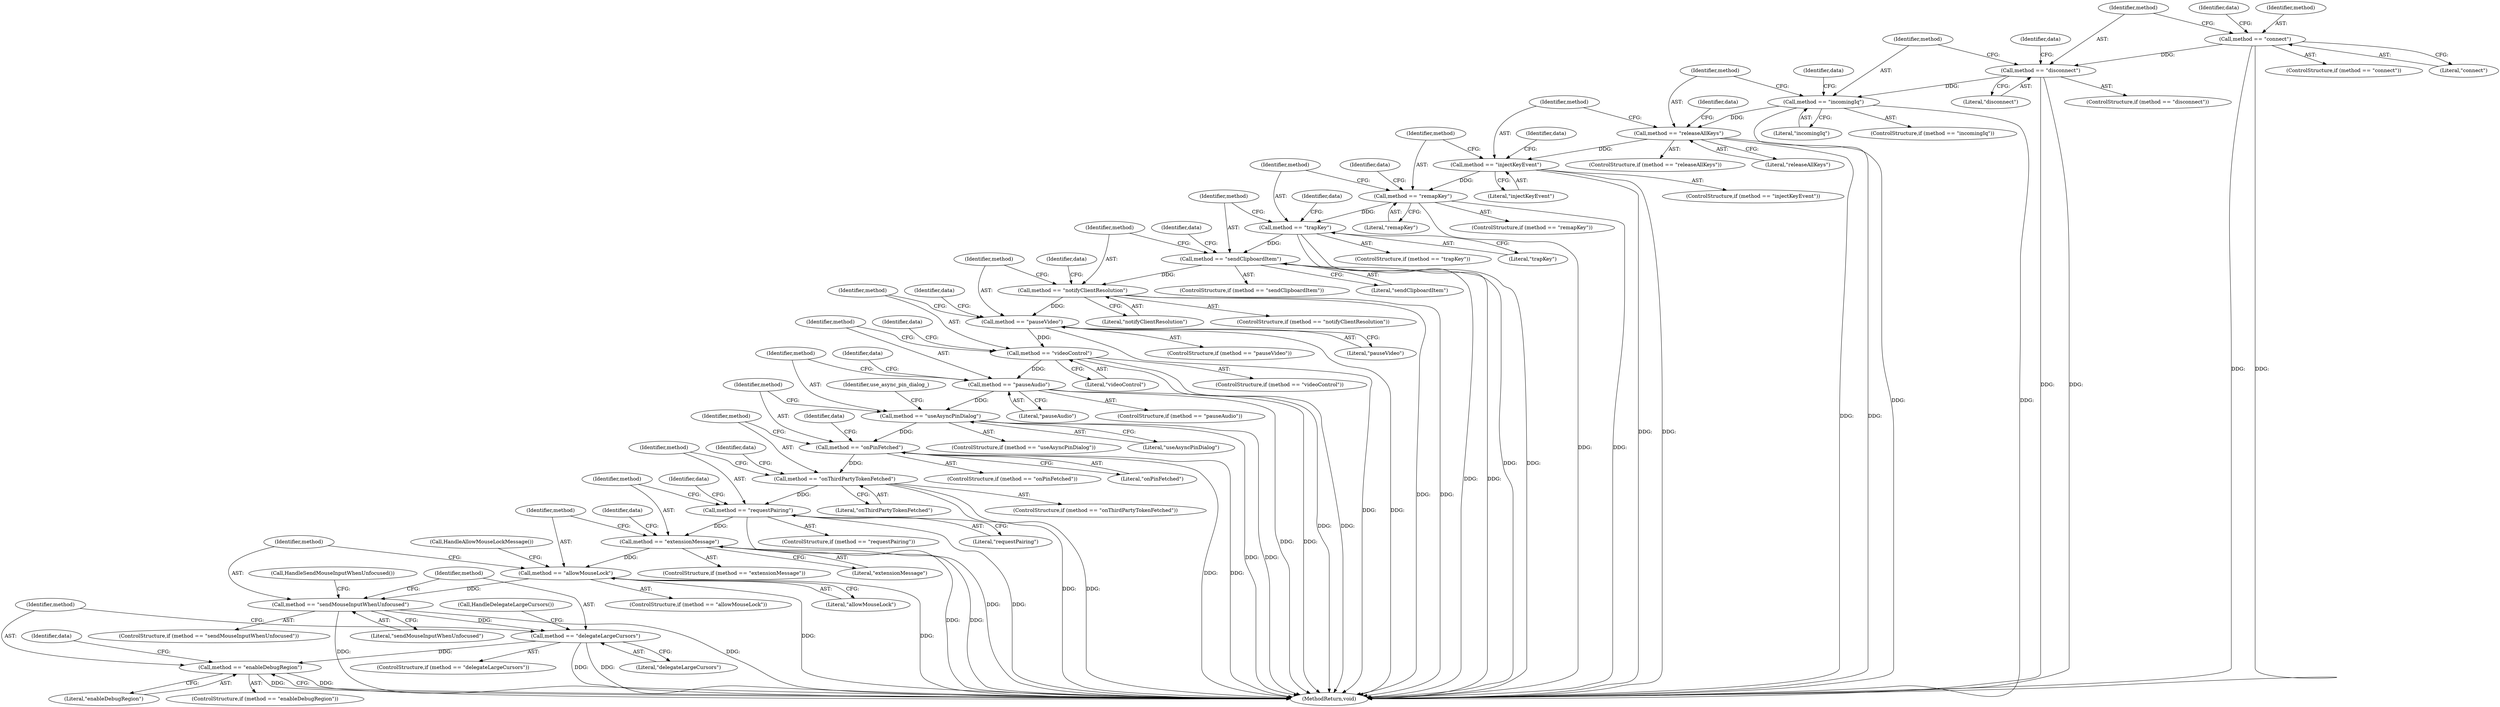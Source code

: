 digraph "0_Chrome_dde871628c04863cf5992cb17e3e40f2ba576279@API" {
"1000158" [label="(Call,method == \"connect\")"];
"1000167" [label="(Call,method == \"disconnect\")"];
"1000176" [label="(Call,method == \"incomingIq\")"];
"1000185" [label="(Call,method == \"releaseAllKeys\")"];
"1000194" [label="(Call,method == \"injectKeyEvent\")"];
"1000203" [label="(Call,method == \"remapKey\")"];
"1000212" [label="(Call,method == \"trapKey\")"];
"1000221" [label="(Call,method == \"sendClipboardItem\")"];
"1000230" [label="(Call,method == \"notifyClientResolution\")"];
"1000239" [label="(Call,method == \"pauseVideo\")"];
"1000248" [label="(Call,method == \"videoControl\")"];
"1000257" [label="(Call,method == \"pauseAudio\")"];
"1000266" [label="(Call,method == \"useAsyncPinDialog\")"];
"1000275" [label="(Call,method == \"onPinFetched\")"];
"1000284" [label="(Call,method == \"onThirdPartyTokenFetched\")"];
"1000293" [label="(Call,method == \"requestPairing\")"];
"1000302" [label="(Call,method == \"extensionMessage\")"];
"1000311" [label="(Call,method == \"allowMouseLock\")"];
"1000318" [label="(Call,method == \"sendMouseInputWhenUnfocused\")"];
"1000325" [label="(Call,method == \"delegateLargeCursors\")"];
"1000332" [label="(Call,method == \"enableDebugRegion\")"];
"1000276" [label="(Identifier,method)"];
"1000315" [label="(Call,HandleAllowMouseLockMessage())"];
"1000249" [label="(Identifier,method)"];
"1000182" [label="(Identifier,data)"];
"1000186" [label="(Identifier,method)"];
"1000221" [label="(Call,method == \"sendClipboardItem\")"];
"1000209" [label="(Identifier,data)"];
"1000168" [label="(Identifier,method)"];
"1000295" [label="(Literal,\"requestPairing\")"];
"1000204" [label="(Identifier,method)"];
"1000248" [label="(Call,method == \"videoControl\")"];
"1000338" [label="(Identifier,data)"];
"1000195" [label="(Identifier,method)"];
"1000173" [label="(Identifier,data)"];
"1000205" [label="(Literal,\"remapKey\")"];
"1000241" [label="(Literal,\"pauseVideo\")"];
"1000164" [label="(Identifier,data)"];
"1000267" [label="(Identifier,method)"];
"1000175" [label="(ControlStructure,if (method == \"incomingIq\"))"];
"1000212" [label="(Call,method == \"trapKey\")"];
"1000231" [label="(Identifier,method)"];
"1000178" [label="(Literal,\"incomingIq\")"];
"1000301" [label="(ControlStructure,if (method == \"extensionMessage\"))"];
"1000236" [label="(Identifier,data)"];
"1000259" [label="(Literal,\"pauseAudio\")"];
"1000214" [label="(Literal,\"trapKey\")"];
"1000230" [label="(Call,method == \"notifyClientResolution\")"];
"1000160" [label="(Literal,\"connect\")"];
"1000310" [label="(ControlStructure,if (method == \"allowMouseLock\"))"];
"1000274" [label="(ControlStructure,if (method == \"onPinFetched\"))"];
"1000169" [label="(Literal,\"disconnect\")"];
"1000326" [label="(Identifier,method)"];
"1000324" [label="(ControlStructure,if (method == \"delegateLargeCursors\"))"];
"1000334" [label="(Literal,\"enableDebugRegion\")"];
"1000281" [label="(Identifier,data)"];
"1000200" [label="(Identifier,data)"];
"1000229" [label="(ControlStructure,if (method == \"notifyClientResolution\"))"];
"1000167" [label="(Call,method == \"disconnect\")"];
"1000196" [label="(Literal,\"injectKeyEvent\")"];
"1000211" [label="(ControlStructure,if (method == \"trapKey\"))"];
"1000213" [label="(Identifier,method)"];
"1000312" [label="(Identifier,method)"];
"1000250" [label="(Literal,\"videoControl\")"];
"1000318" [label="(Call,method == \"sendMouseInputWhenUnfocused\")"];
"1000218" [label="(Identifier,data)"];
"1000227" [label="(Identifier,data)"];
"1000158" [label="(Call,method == \"connect\")"];
"1000245" [label="(Identifier,data)"];
"1000265" [label="(ControlStructure,if (method == \"useAsyncPinDialog\"))"];
"1000299" [label="(Identifier,data)"];
"1000302" [label="(Call,method == \"extensionMessage\")"];
"1000277" [label="(Literal,\"onPinFetched\")"];
"1000263" [label="(Identifier,data)"];
"1000271" [label="(Identifier,use_async_pin_dialog_)"];
"1000185" [label="(Call,method == \"releaseAllKeys\")"];
"1000333" [label="(Identifier,method)"];
"1000304" [label="(Literal,\"extensionMessage\")"];
"1000220" [label="(ControlStructure,if (method == \"sendClipboardItem\"))"];
"1000319" [label="(Identifier,method)"];
"1000239" [label="(Call,method == \"pauseVideo\")"];
"1000176" [label="(Call,method == \"incomingIq\")"];
"1000203" [label="(Call,method == \"remapKey\")"];
"1000257" [label="(Call,method == \"pauseAudio\")"];
"1000184" [label="(ControlStructure,if (method == \"releaseAllKeys\"))"];
"1000223" [label="(Literal,\"sendClipboardItem\")"];
"1000202" [label="(ControlStructure,if (method == \"remapKey\"))"];
"1000177" [label="(Identifier,method)"];
"1000325" [label="(Call,method == \"delegateLargeCursors\")"];
"1000157" [label="(ControlStructure,if (method == \"connect\"))"];
"1000331" [label="(ControlStructure,if (method == \"enableDebugRegion\"))"];
"1000191" [label="(Identifier,data)"];
"1000275" [label="(Call,method == \"onPinFetched\")"];
"1000339" [label="(MethodReturn,void)"];
"1000320" [label="(Literal,\"sendMouseInputWhenUnfocused\")"];
"1000283" [label="(ControlStructure,if (method == \"onThirdPartyTokenFetched\"))"];
"1000329" [label="(Call,HandleDelegateLargeCursors())"];
"1000187" [label="(Literal,\"releaseAllKeys\")"];
"1000240" [label="(Identifier,method)"];
"1000268" [label="(Literal,\"useAsyncPinDialog\")"];
"1000256" [label="(ControlStructure,if (method == \"pauseAudio\"))"];
"1000254" [label="(Identifier,data)"];
"1000293" [label="(Call,method == \"requestPairing\")"];
"1000303" [label="(Identifier,method)"];
"1000166" [label="(ControlStructure,if (method == \"disconnect\"))"];
"1000258" [label="(Identifier,method)"];
"1000322" [label="(Call,HandleSendMouseInputWhenUnfocused())"];
"1000194" [label="(Call,method == \"injectKeyEvent\")"];
"1000327" [label="(Literal,\"delegateLargeCursors\")"];
"1000284" [label="(Call,method == \"onThirdPartyTokenFetched\")"];
"1000193" [label="(ControlStructure,if (method == \"injectKeyEvent\"))"];
"1000308" [label="(Identifier,data)"];
"1000292" [label="(ControlStructure,if (method == \"requestPairing\"))"];
"1000159" [label="(Identifier,method)"];
"1000222" [label="(Identifier,method)"];
"1000290" [label="(Identifier,data)"];
"1000247" [label="(ControlStructure,if (method == \"videoControl\"))"];
"1000238" [label="(ControlStructure,if (method == \"pauseVideo\"))"];
"1000317" [label="(ControlStructure,if (method == \"sendMouseInputWhenUnfocused\"))"];
"1000286" [label="(Literal,\"onThirdPartyTokenFetched\")"];
"1000232" [label="(Literal,\"notifyClientResolution\")"];
"1000285" [label="(Identifier,method)"];
"1000313" [label="(Literal,\"allowMouseLock\")"];
"1000332" [label="(Call,method == \"enableDebugRegion\")"];
"1000294" [label="(Identifier,method)"];
"1000311" [label="(Call,method == \"allowMouseLock\")"];
"1000266" [label="(Call,method == \"useAsyncPinDialog\")"];
"1000158" -> "1000157"  [label="AST: "];
"1000158" -> "1000160"  [label="CFG: "];
"1000159" -> "1000158"  [label="AST: "];
"1000160" -> "1000158"  [label="AST: "];
"1000164" -> "1000158"  [label="CFG: "];
"1000168" -> "1000158"  [label="CFG: "];
"1000158" -> "1000339"  [label="DDG: "];
"1000158" -> "1000339"  [label="DDG: "];
"1000158" -> "1000167"  [label="DDG: "];
"1000167" -> "1000166"  [label="AST: "];
"1000167" -> "1000169"  [label="CFG: "];
"1000168" -> "1000167"  [label="AST: "];
"1000169" -> "1000167"  [label="AST: "];
"1000173" -> "1000167"  [label="CFG: "];
"1000177" -> "1000167"  [label="CFG: "];
"1000167" -> "1000339"  [label="DDG: "];
"1000167" -> "1000339"  [label="DDG: "];
"1000167" -> "1000176"  [label="DDG: "];
"1000176" -> "1000175"  [label="AST: "];
"1000176" -> "1000178"  [label="CFG: "];
"1000177" -> "1000176"  [label="AST: "];
"1000178" -> "1000176"  [label="AST: "];
"1000182" -> "1000176"  [label="CFG: "];
"1000186" -> "1000176"  [label="CFG: "];
"1000176" -> "1000339"  [label="DDG: "];
"1000176" -> "1000339"  [label="DDG: "];
"1000176" -> "1000185"  [label="DDG: "];
"1000185" -> "1000184"  [label="AST: "];
"1000185" -> "1000187"  [label="CFG: "];
"1000186" -> "1000185"  [label="AST: "];
"1000187" -> "1000185"  [label="AST: "];
"1000191" -> "1000185"  [label="CFG: "];
"1000195" -> "1000185"  [label="CFG: "];
"1000185" -> "1000339"  [label="DDG: "];
"1000185" -> "1000339"  [label="DDG: "];
"1000185" -> "1000194"  [label="DDG: "];
"1000194" -> "1000193"  [label="AST: "];
"1000194" -> "1000196"  [label="CFG: "];
"1000195" -> "1000194"  [label="AST: "];
"1000196" -> "1000194"  [label="AST: "];
"1000200" -> "1000194"  [label="CFG: "];
"1000204" -> "1000194"  [label="CFG: "];
"1000194" -> "1000339"  [label="DDG: "];
"1000194" -> "1000339"  [label="DDG: "];
"1000194" -> "1000203"  [label="DDG: "];
"1000203" -> "1000202"  [label="AST: "];
"1000203" -> "1000205"  [label="CFG: "];
"1000204" -> "1000203"  [label="AST: "];
"1000205" -> "1000203"  [label="AST: "];
"1000209" -> "1000203"  [label="CFG: "];
"1000213" -> "1000203"  [label="CFG: "];
"1000203" -> "1000339"  [label="DDG: "];
"1000203" -> "1000339"  [label="DDG: "];
"1000203" -> "1000212"  [label="DDG: "];
"1000212" -> "1000211"  [label="AST: "];
"1000212" -> "1000214"  [label="CFG: "];
"1000213" -> "1000212"  [label="AST: "];
"1000214" -> "1000212"  [label="AST: "];
"1000218" -> "1000212"  [label="CFG: "];
"1000222" -> "1000212"  [label="CFG: "];
"1000212" -> "1000339"  [label="DDG: "];
"1000212" -> "1000339"  [label="DDG: "];
"1000212" -> "1000221"  [label="DDG: "];
"1000221" -> "1000220"  [label="AST: "];
"1000221" -> "1000223"  [label="CFG: "];
"1000222" -> "1000221"  [label="AST: "];
"1000223" -> "1000221"  [label="AST: "];
"1000227" -> "1000221"  [label="CFG: "];
"1000231" -> "1000221"  [label="CFG: "];
"1000221" -> "1000339"  [label="DDG: "];
"1000221" -> "1000339"  [label="DDG: "];
"1000221" -> "1000230"  [label="DDG: "];
"1000230" -> "1000229"  [label="AST: "];
"1000230" -> "1000232"  [label="CFG: "];
"1000231" -> "1000230"  [label="AST: "];
"1000232" -> "1000230"  [label="AST: "];
"1000236" -> "1000230"  [label="CFG: "];
"1000240" -> "1000230"  [label="CFG: "];
"1000230" -> "1000339"  [label="DDG: "];
"1000230" -> "1000339"  [label="DDG: "];
"1000230" -> "1000239"  [label="DDG: "];
"1000239" -> "1000238"  [label="AST: "];
"1000239" -> "1000241"  [label="CFG: "];
"1000240" -> "1000239"  [label="AST: "];
"1000241" -> "1000239"  [label="AST: "];
"1000245" -> "1000239"  [label="CFG: "];
"1000249" -> "1000239"  [label="CFG: "];
"1000239" -> "1000339"  [label="DDG: "];
"1000239" -> "1000339"  [label="DDG: "];
"1000239" -> "1000248"  [label="DDG: "];
"1000248" -> "1000247"  [label="AST: "];
"1000248" -> "1000250"  [label="CFG: "];
"1000249" -> "1000248"  [label="AST: "];
"1000250" -> "1000248"  [label="AST: "];
"1000254" -> "1000248"  [label="CFG: "];
"1000258" -> "1000248"  [label="CFG: "];
"1000248" -> "1000339"  [label="DDG: "];
"1000248" -> "1000339"  [label="DDG: "];
"1000248" -> "1000257"  [label="DDG: "];
"1000257" -> "1000256"  [label="AST: "];
"1000257" -> "1000259"  [label="CFG: "];
"1000258" -> "1000257"  [label="AST: "];
"1000259" -> "1000257"  [label="AST: "];
"1000263" -> "1000257"  [label="CFG: "];
"1000267" -> "1000257"  [label="CFG: "];
"1000257" -> "1000339"  [label="DDG: "];
"1000257" -> "1000339"  [label="DDG: "];
"1000257" -> "1000266"  [label="DDG: "];
"1000266" -> "1000265"  [label="AST: "];
"1000266" -> "1000268"  [label="CFG: "];
"1000267" -> "1000266"  [label="AST: "];
"1000268" -> "1000266"  [label="AST: "];
"1000271" -> "1000266"  [label="CFG: "];
"1000276" -> "1000266"  [label="CFG: "];
"1000266" -> "1000339"  [label="DDG: "];
"1000266" -> "1000339"  [label="DDG: "];
"1000266" -> "1000275"  [label="DDG: "];
"1000275" -> "1000274"  [label="AST: "];
"1000275" -> "1000277"  [label="CFG: "];
"1000276" -> "1000275"  [label="AST: "];
"1000277" -> "1000275"  [label="AST: "];
"1000281" -> "1000275"  [label="CFG: "];
"1000285" -> "1000275"  [label="CFG: "];
"1000275" -> "1000339"  [label="DDG: "];
"1000275" -> "1000339"  [label="DDG: "];
"1000275" -> "1000284"  [label="DDG: "];
"1000284" -> "1000283"  [label="AST: "];
"1000284" -> "1000286"  [label="CFG: "];
"1000285" -> "1000284"  [label="AST: "];
"1000286" -> "1000284"  [label="AST: "];
"1000290" -> "1000284"  [label="CFG: "];
"1000294" -> "1000284"  [label="CFG: "];
"1000284" -> "1000339"  [label="DDG: "];
"1000284" -> "1000339"  [label="DDG: "];
"1000284" -> "1000293"  [label="DDG: "];
"1000293" -> "1000292"  [label="AST: "];
"1000293" -> "1000295"  [label="CFG: "];
"1000294" -> "1000293"  [label="AST: "];
"1000295" -> "1000293"  [label="AST: "];
"1000299" -> "1000293"  [label="CFG: "];
"1000303" -> "1000293"  [label="CFG: "];
"1000293" -> "1000339"  [label="DDG: "];
"1000293" -> "1000339"  [label="DDG: "];
"1000293" -> "1000302"  [label="DDG: "];
"1000302" -> "1000301"  [label="AST: "];
"1000302" -> "1000304"  [label="CFG: "];
"1000303" -> "1000302"  [label="AST: "];
"1000304" -> "1000302"  [label="AST: "];
"1000308" -> "1000302"  [label="CFG: "];
"1000312" -> "1000302"  [label="CFG: "];
"1000302" -> "1000339"  [label="DDG: "];
"1000302" -> "1000339"  [label="DDG: "];
"1000302" -> "1000311"  [label="DDG: "];
"1000311" -> "1000310"  [label="AST: "];
"1000311" -> "1000313"  [label="CFG: "];
"1000312" -> "1000311"  [label="AST: "];
"1000313" -> "1000311"  [label="AST: "];
"1000315" -> "1000311"  [label="CFG: "];
"1000319" -> "1000311"  [label="CFG: "];
"1000311" -> "1000339"  [label="DDG: "];
"1000311" -> "1000339"  [label="DDG: "];
"1000311" -> "1000318"  [label="DDG: "];
"1000318" -> "1000317"  [label="AST: "];
"1000318" -> "1000320"  [label="CFG: "];
"1000319" -> "1000318"  [label="AST: "];
"1000320" -> "1000318"  [label="AST: "];
"1000322" -> "1000318"  [label="CFG: "];
"1000326" -> "1000318"  [label="CFG: "];
"1000318" -> "1000339"  [label="DDG: "];
"1000318" -> "1000339"  [label="DDG: "];
"1000318" -> "1000325"  [label="DDG: "];
"1000325" -> "1000324"  [label="AST: "];
"1000325" -> "1000327"  [label="CFG: "];
"1000326" -> "1000325"  [label="AST: "];
"1000327" -> "1000325"  [label="AST: "];
"1000329" -> "1000325"  [label="CFG: "];
"1000333" -> "1000325"  [label="CFG: "];
"1000325" -> "1000339"  [label="DDG: "];
"1000325" -> "1000339"  [label="DDG: "];
"1000325" -> "1000332"  [label="DDG: "];
"1000332" -> "1000331"  [label="AST: "];
"1000332" -> "1000334"  [label="CFG: "];
"1000333" -> "1000332"  [label="AST: "];
"1000334" -> "1000332"  [label="AST: "];
"1000338" -> "1000332"  [label="CFG: "];
"1000339" -> "1000332"  [label="CFG: "];
"1000332" -> "1000339"  [label="DDG: "];
"1000332" -> "1000339"  [label="DDG: "];
}
